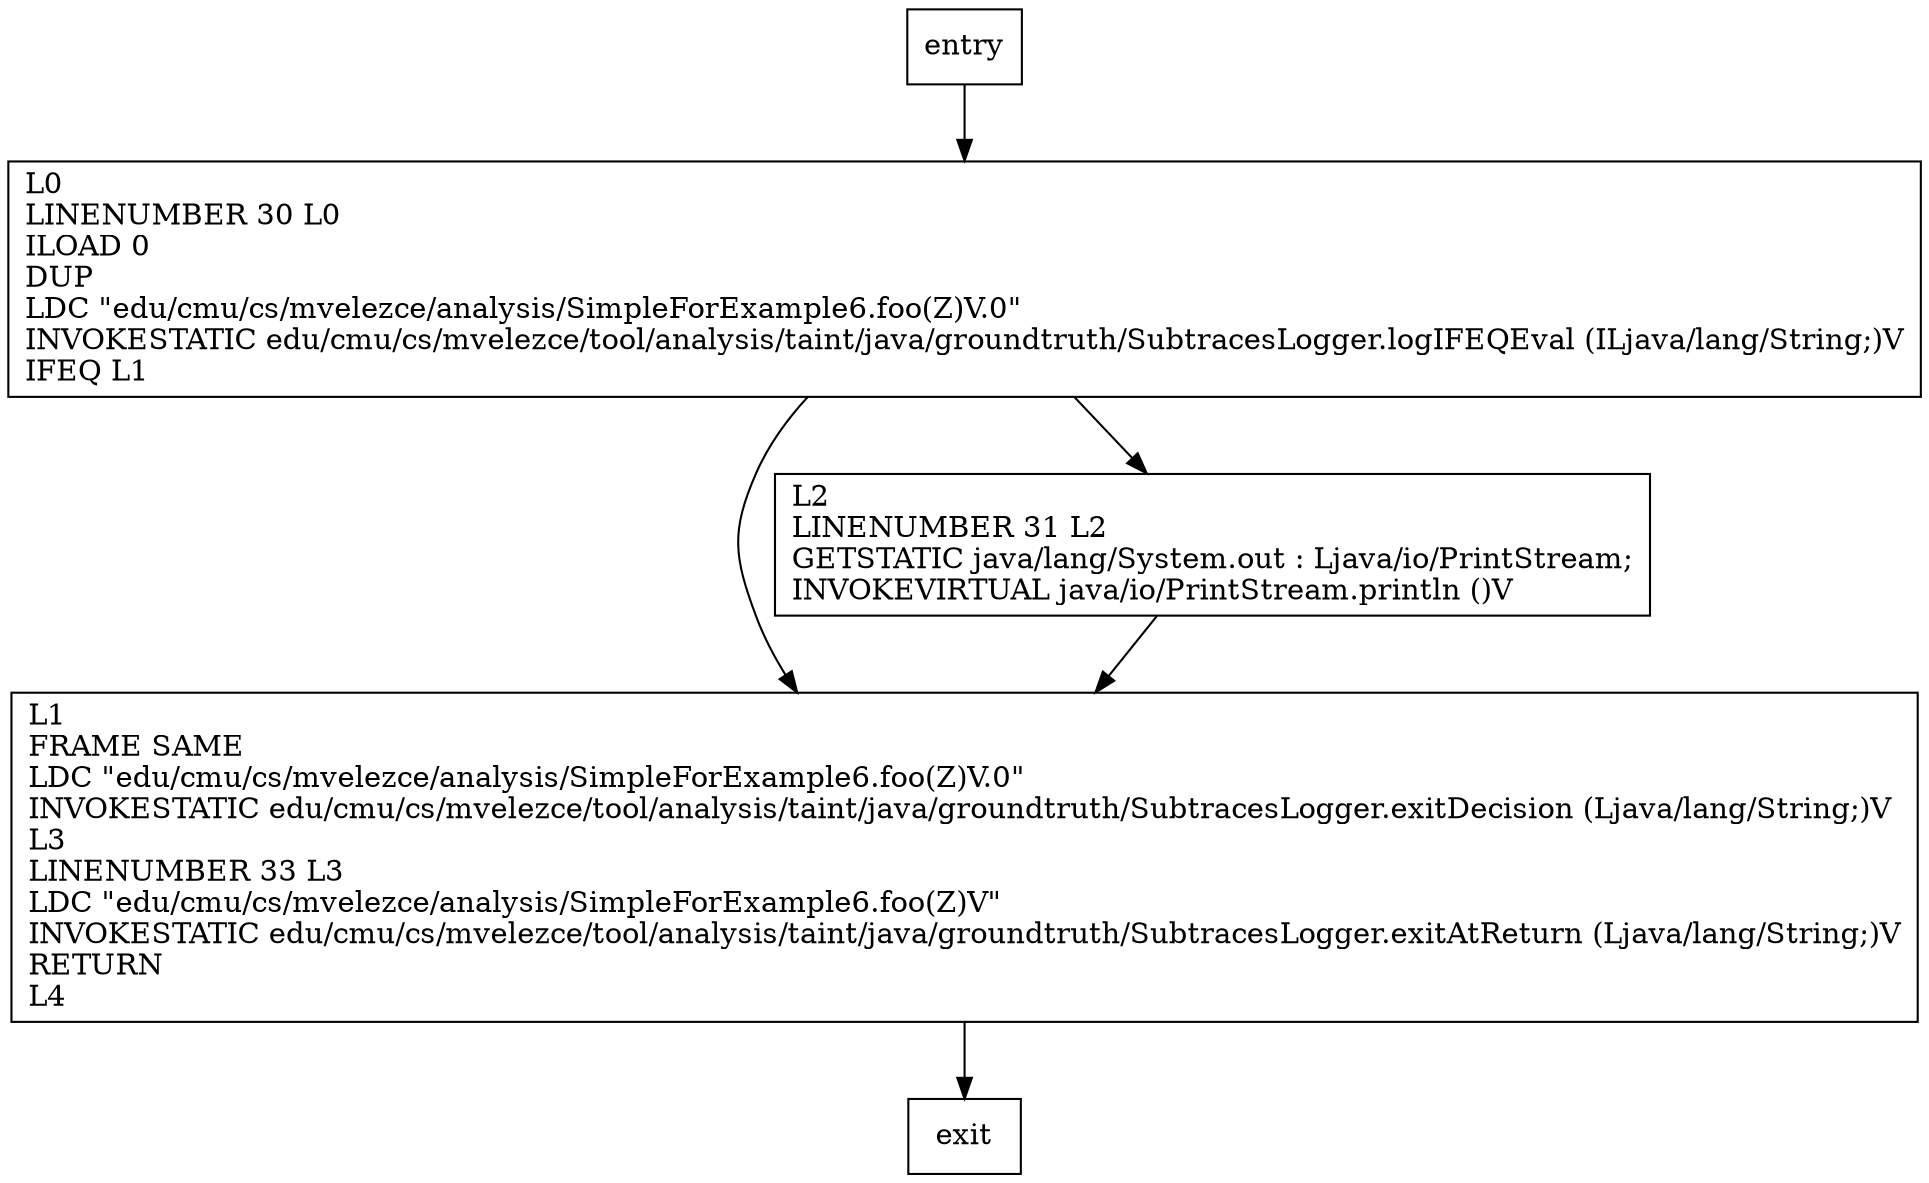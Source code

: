 digraph foo {
node [shape=record];
489201832 [label="L1\lFRAME SAME\lLDC \"edu/cmu/cs/mvelezce/analysis/SimpleForExample6.foo(Z)V.0\"\lINVOKESTATIC edu/cmu/cs/mvelezce/tool/analysis/taint/java/groundtruth/SubtracesLogger.exitDecision (Ljava/lang/String;)V\lL3\lLINENUMBER 33 L3\lLDC \"edu/cmu/cs/mvelezce/analysis/SimpleForExample6.foo(Z)V\"\lINVOKESTATIC edu/cmu/cs/mvelezce/tool/analysis/taint/java/groundtruth/SubtracesLogger.exitAtReturn (Ljava/lang/String;)V\lRETURN\lL4\l"];
1161768166 [label="L2\lLINENUMBER 31 L2\lGETSTATIC java/lang/System.out : Ljava/io/PrintStream;\lINVOKEVIRTUAL java/io/PrintStream.println ()V\l"];
865504714 [label="L0\lLINENUMBER 30 L0\lILOAD 0\lDUP\lLDC \"edu/cmu/cs/mvelezce/analysis/SimpleForExample6.foo(Z)V.0\"\lINVOKESTATIC edu/cmu/cs/mvelezce/tool/analysis/taint/java/groundtruth/SubtracesLogger.logIFEQEval (ILjava/lang/String;)V\lIFEQ L1\l"];
entry;
exit;
489201832 -> exit;
entry -> 865504714;
1161768166 -> 489201832;
865504714 -> 489201832;
865504714 -> 1161768166;
}
